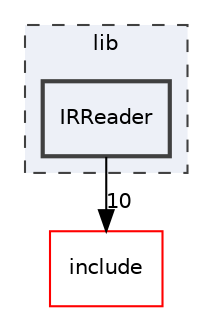 digraph "lib/IRReader"
{
 // LATEX_PDF_SIZE
  bgcolor="transparent";
  edge [fontname="Helvetica",fontsize="10",labelfontname="Helvetica",labelfontsize="10"];
  node [fontname="Helvetica",fontsize="10",shape="box"];
  compound=true
  subgraph clusterdir_97aefd0d527b934f1d99a682da8fe6a9 {
    graph [ bgcolor="#edf0f7", pencolor="grey25", style="filled,dashed,", label="lib", fontname="Helvetica", fontsize="10", URL="dir_97aefd0d527b934f1d99a682da8fe6a9.html"]
  dir_dd6b204de0f0b79251f3e8507f47a3f8 [label="IRReader", style="filled,bold,", fillcolor="#edf0f7", color="grey25", URL="dir_dd6b204de0f0b79251f3e8507f47a3f8.html"];
  }
  dir_d44c64559bbebec7f509842c48db8b23 [label="include", style="", fillcolor="#edf0f7", color="red", URL="dir_d44c64559bbebec7f509842c48db8b23.html"];
  dir_dd6b204de0f0b79251f3e8507f47a3f8->dir_d44c64559bbebec7f509842c48db8b23 [headlabel="10", labeldistance=1.5 headhref="dir_000094_000082.html"];
}
